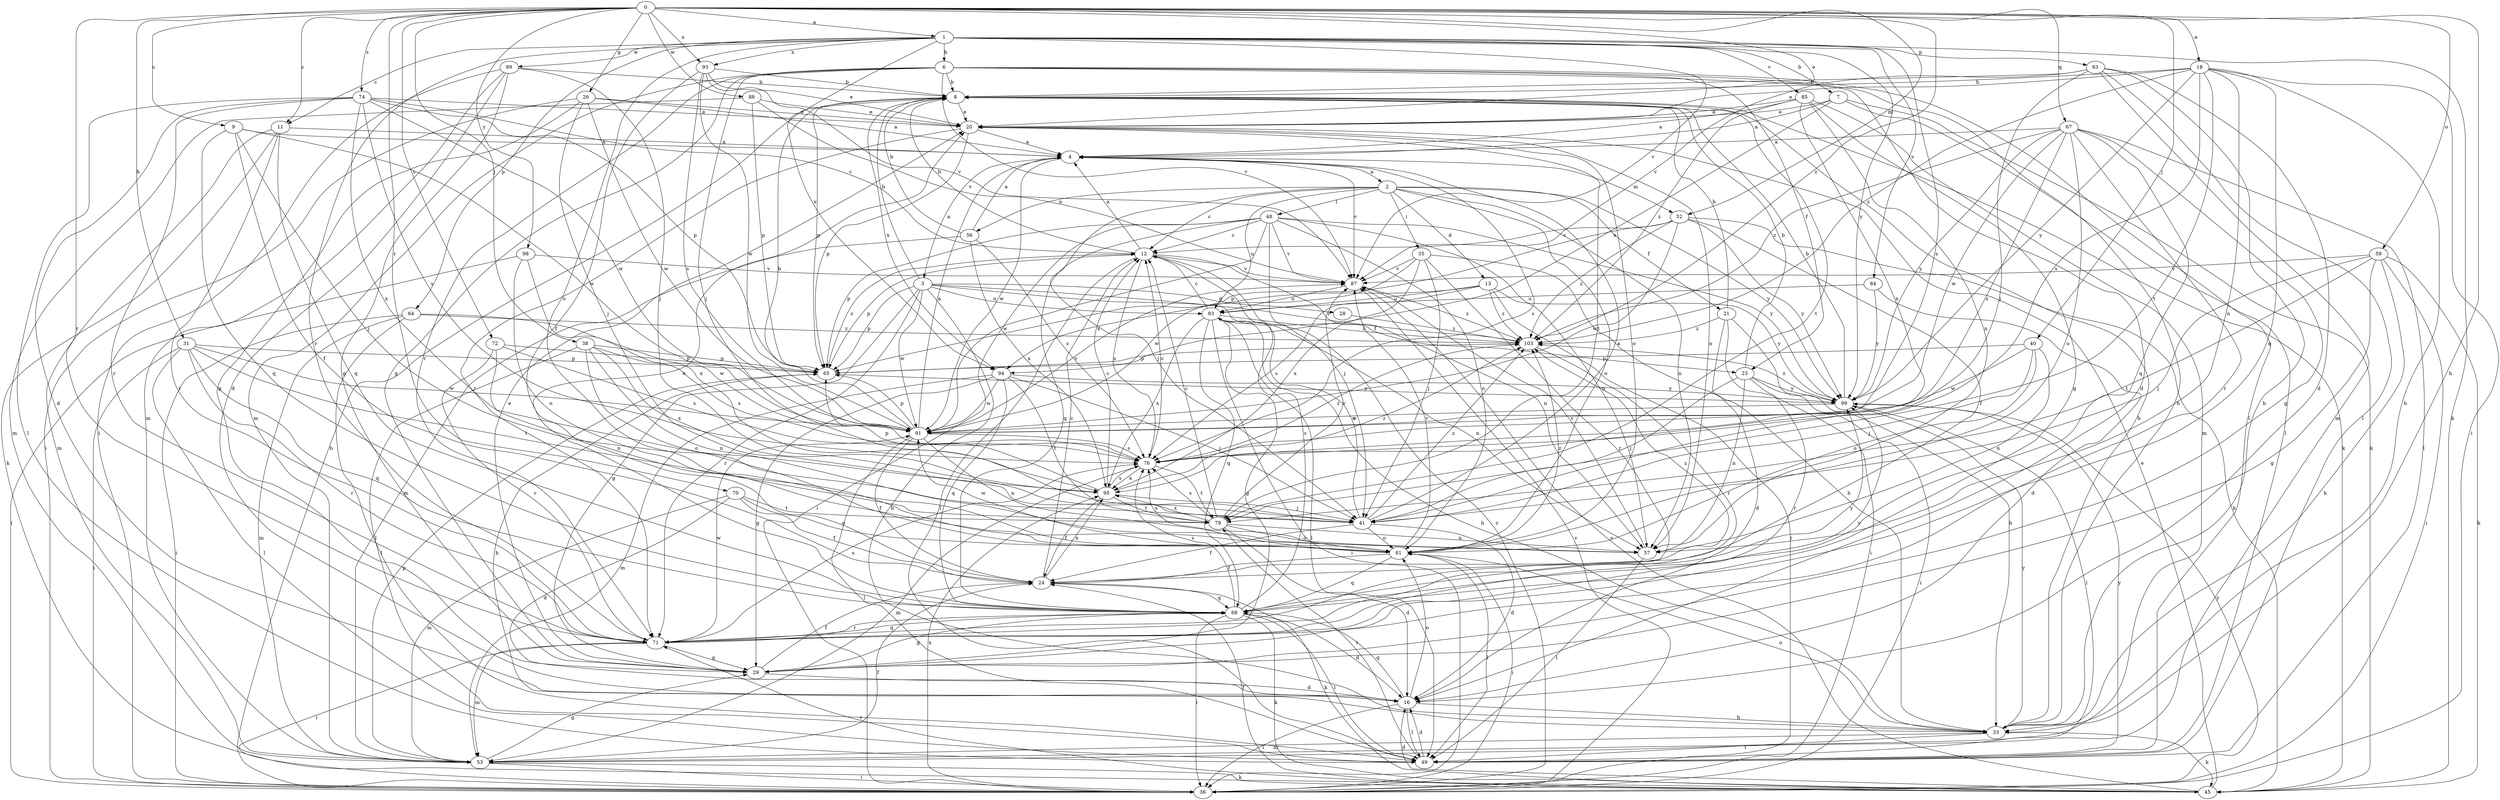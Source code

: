 strict digraph  {
0;
1;
2;
3;
4;
6;
7;
8;
9;
11;
12;
13;
16;
18;
20;
21;
23;
24;
26;
28;
29;
31;
33;
35;
36;
38;
40;
41;
45;
48;
49;
52;
53;
56;
57;
59;
61;
63;
64;
65;
67;
68;
70;
71;
72;
74;
76;
79;
83;
84;
85;
87;
88;
89;
91;
93;
94;
95;
98;
99;
103;
0 -> 1  [label=a];
0 -> 9  [label=c];
0 -> 11  [label=c];
0 -> 18  [label=e];
0 -> 20  [label=e];
0 -> 26  [label=g];
0 -> 31  [label=h];
0 -> 33  [label=h];
0 -> 38  [label=j];
0 -> 40  [label=j];
0 -> 52  [label=m];
0 -> 59  [label=o];
0 -> 67  [label=q];
0 -> 70  [label=r];
0 -> 71  [label=r];
0 -> 72  [label=s];
0 -> 74  [label=s];
0 -> 88  [label=w];
0 -> 93  [label=x];
0 -> 98  [label=y];
0 -> 103  [label=z];
1 -> 6  [label=b];
1 -> 7  [label=b];
1 -> 11  [label=c];
1 -> 45  [label=k];
1 -> 61  [label=o];
1 -> 63  [label=p];
1 -> 64  [label=p];
1 -> 71  [label=r];
1 -> 76  [label=s];
1 -> 84  [label=v];
1 -> 85  [label=v];
1 -> 87  [label=v];
1 -> 89  [label=w];
1 -> 93  [label=x];
1 -> 94  [label=x];
1 -> 99  [label=y];
2 -> 12  [label=c];
2 -> 13  [label=d];
2 -> 21  [label=f];
2 -> 35  [label=i];
2 -> 41  [label=j];
2 -> 48  [label=l];
2 -> 56  [label=n];
2 -> 57  [label=n];
2 -> 61  [label=o];
2 -> 83  [label=u];
2 -> 99  [label=y];
3 -> 8  [label=b];
3 -> 23  [label=f];
3 -> 28  [label=g];
3 -> 29  [label=g];
3 -> 33  [label=h];
3 -> 65  [label=p];
3 -> 71  [label=r];
3 -> 83  [label=u];
3 -> 91  [label=w];
3 -> 103  [label=z];
4 -> 2  [label=a];
4 -> 3  [label=a];
4 -> 52  [label=m];
4 -> 76  [label=s];
4 -> 87  [label=v];
4 -> 91  [label=w];
6 -> 8  [label=b];
6 -> 16  [label=d];
6 -> 23  [label=f];
6 -> 29  [label=g];
6 -> 33  [label=h];
6 -> 41  [label=j];
6 -> 49  [label=l];
6 -> 53  [label=m];
6 -> 71  [label=r];
6 -> 87  [label=v];
7 -> 4  [label=a];
7 -> 20  [label=e];
7 -> 45  [label=k];
7 -> 49  [label=l];
7 -> 94  [label=x];
8 -> 20  [label=e];
8 -> 45  [label=k];
8 -> 65  [label=p];
8 -> 79  [label=t];
8 -> 94  [label=x];
9 -> 4  [label=a];
9 -> 24  [label=f];
9 -> 41  [label=j];
9 -> 68  [label=q];
9 -> 91  [label=w];
11 -> 4  [label=a];
11 -> 45  [label=k];
11 -> 53  [label=m];
11 -> 68  [label=q];
11 -> 71  [label=r];
12 -> 4  [label=a];
12 -> 8  [label=b];
12 -> 49  [label=l];
12 -> 57  [label=n];
12 -> 65  [label=p];
12 -> 76  [label=s];
12 -> 87  [label=v];
13 -> 36  [label=i];
13 -> 76  [label=s];
13 -> 83  [label=u];
13 -> 94  [label=x];
13 -> 99  [label=y];
13 -> 103  [label=z];
16 -> 33  [label=h];
16 -> 36  [label=i];
16 -> 49  [label=l];
16 -> 61  [label=o];
16 -> 68  [label=q];
18 -> 8  [label=b];
18 -> 20  [label=e];
18 -> 33  [label=h];
18 -> 36  [label=i];
18 -> 57  [label=n];
18 -> 68  [label=q];
18 -> 76  [label=s];
18 -> 79  [label=t];
18 -> 99  [label=y];
18 -> 103  [label=z];
20 -> 4  [label=a];
20 -> 57  [label=n];
20 -> 61  [label=o];
20 -> 65  [label=p];
20 -> 71  [label=r];
20 -> 79  [label=t];
21 -> 8  [label=b];
21 -> 16  [label=d];
21 -> 33  [label=h];
21 -> 36  [label=i];
21 -> 103  [label=z];
23 -> 8  [label=b];
23 -> 36  [label=i];
23 -> 41  [label=j];
23 -> 57  [label=n];
23 -> 71  [label=r];
23 -> 99  [label=y];
24 -> 12  [label=c];
24 -> 45  [label=k];
24 -> 68  [label=q];
24 -> 95  [label=x];
24 -> 103  [label=z];
26 -> 4  [label=a];
26 -> 20  [label=e];
26 -> 29  [label=g];
26 -> 36  [label=i];
26 -> 41  [label=j];
26 -> 91  [label=w];
28 -> 103  [label=z];
29 -> 16  [label=d];
29 -> 20  [label=e];
29 -> 24  [label=f];
31 -> 36  [label=i];
31 -> 49  [label=l];
31 -> 65  [label=p];
31 -> 68  [label=q];
31 -> 71  [label=r];
31 -> 79  [label=t];
31 -> 91  [label=w];
33 -> 8  [label=b];
33 -> 45  [label=k];
33 -> 49  [label=l];
33 -> 53  [label=m];
33 -> 61  [label=o];
33 -> 99  [label=y];
35 -> 33  [label=h];
35 -> 41  [label=j];
35 -> 71  [label=r];
35 -> 87  [label=v];
35 -> 91  [label=w];
35 -> 95  [label=x];
36 -> 8  [label=b];
36 -> 12  [label=c];
36 -> 87  [label=v];
36 -> 95  [label=x];
36 -> 99  [label=y];
38 -> 49  [label=l];
38 -> 57  [label=n];
38 -> 61  [label=o];
38 -> 65  [label=p];
38 -> 76  [label=s];
38 -> 95  [label=x];
40 -> 41  [label=j];
40 -> 57  [label=n];
40 -> 61  [label=o];
40 -> 65  [label=p];
40 -> 91  [label=w];
41 -> 4  [label=a];
41 -> 16  [label=d];
41 -> 24  [label=f];
41 -> 61  [label=o];
41 -> 83  [label=u];
41 -> 103  [label=z];
45 -> 16  [label=d];
45 -> 20  [label=e];
45 -> 24  [label=f];
45 -> 71  [label=r];
45 -> 87  [label=v];
48 -> 12  [label=c];
48 -> 36  [label=i];
48 -> 41  [label=j];
48 -> 57  [label=n];
48 -> 61  [label=o];
48 -> 65  [label=p];
48 -> 68  [label=q];
48 -> 87  [label=v];
48 -> 91  [label=w];
48 -> 99  [label=y];
49 -> 16  [label=d];
49 -> 79  [label=t];
49 -> 99  [label=y];
52 -> 12  [label=c];
52 -> 24  [label=f];
52 -> 45  [label=k];
52 -> 65  [label=p];
52 -> 91  [label=w];
52 -> 99  [label=y];
52 -> 103  [label=z];
53 -> 24  [label=f];
53 -> 29  [label=g];
53 -> 36  [label=i];
53 -> 45  [label=k];
53 -> 65  [label=p];
56 -> 4  [label=a];
56 -> 8  [label=b];
56 -> 53  [label=m];
56 -> 76  [label=s];
56 -> 95  [label=x];
57 -> 49  [label=l];
57 -> 87  [label=v];
59 -> 29  [label=g];
59 -> 33  [label=h];
59 -> 36  [label=i];
59 -> 41  [label=j];
59 -> 45  [label=k];
59 -> 79  [label=t];
59 -> 87  [label=v];
61 -> 24  [label=f];
61 -> 36  [label=i];
61 -> 49  [label=l];
61 -> 68  [label=q];
61 -> 76  [label=s];
61 -> 87  [label=v];
61 -> 91  [label=w];
61 -> 103  [label=z];
63 -> 8  [label=b];
63 -> 16  [label=d];
63 -> 33  [label=h];
63 -> 41  [label=j];
63 -> 49  [label=l];
63 -> 53  [label=m];
63 -> 87  [label=v];
64 -> 36  [label=i];
64 -> 49  [label=l];
64 -> 53  [label=m];
64 -> 91  [label=w];
64 -> 103  [label=z];
65 -> 12  [label=c];
65 -> 33  [label=h];
65 -> 99  [label=y];
67 -> 4  [label=a];
67 -> 29  [label=g];
67 -> 49  [label=l];
67 -> 61  [label=o];
67 -> 68  [label=q];
67 -> 71  [label=r];
67 -> 76  [label=s];
67 -> 91  [label=w];
67 -> 99  [label=y];
67 -> 103  [label=z];
68 -> 12  [label=c];
68 -> 16  [label=d];
68 -> 20  [label=e];
68 -> 29  [label=g];
68 -> 36  [label=i];
68 -> 45  [label=k];
68 -> 49  [label=l];
68 -> 71  [label=r];
68 -> 76  [label=s];
68 -> 99  [label=y];
70 -> 16  [label=d];
70 -> 24  [label=f];
70 -> 53  [label=m];
70 -> 61  [label=o];
70 -> 79  [label=t];
71 -> 29  [label=g];
71 -> 36  [label=i];
71 -> 53  [label=m];
71 -> 68  [label=q];
71 -> 76  [label=s];
71 -> 91  [label=w];
71 -> 99  [label=y];
72 -> 57  [label=n];
72 -> 65  [label=p];
72 -> 71  [label=r];
72 -> 76  [label=s];
74 -> 12  [label=c];
74 -> 16  [label=d];
74 -> 20  [label=e];
74 -> 49  [label=l];
74 -> 65  [label=p];
74 -> 71  [label=r];
74 -> 76  [label=s];
74 -> 91  [label=w];
74 -> 95  [label=x];
76 -> 12  [label=c];
76 -> 53  [label=m];
76 -> 79  [label=t];
76 -> 95  [label=x];
76 -> 103  [label=z];
79 -> 12  [label=c];
79 -> 16  [label=d];
79 -> 57  [label=n];
79 -> 61  [label=o];
79 -> 76  [label=s];
79 -> 87  [label=v];
79 -> 95  [label=x];
83 -> 12  [label=c];
83 -> 29  [label=g];
83 -> 33  [label=h];
83 -> 36  [label=i];
83 -> 49  [label=l];
83 -> 57  [label=n];
83 -> 68  [label=q];
83 -> 95  [label=x];
83 -> 103  [label=z];
84 -> 16  [label=d];
84 -> 83  [label=u];
84 -> 99  [label=y];
85 -> 4  [label=a];
85 -> 20  [label=e];
85 -> 29  [label=g];
85 -> 53  [label=m];
85 -> 57  [label=n];
85 -> 95  [label=x];
85 -> 103  [label=z];
87 -> 83  [label=u];
87 -> 103  [label=z];
88 -> 20  [label=e];
88 -> 53  [label=m];
88 -> 65  [label=p];
88 -> 87  [label=v];
89 -> 8  [label=b];
89 -> 16  [label=d];
89 -> 29  [label=g];
89 -> 36  [label=i];
89 -> 41  [label=j];
89 -> 53  [label=m];
91 -> 4  [label=a];
91 -> 8  [label=b];
91 -> 24  [label=f];
91 -> 49  [label=l];
91 -> 57  [label=n];
91 -> 65  [label=p];
91 -> 76  [label=s];
91 -> 87  [label=v];
93 -> 8  [label=b];
93 -> 20  [label=e];
93 -> 24  [label=f];
93 -> 76  [label=s];
93 -> 87  [label=v];
93 -> 91  [label=w];
94 -> 29  [label=g];
94 -> 41  [label=j];
94 -> 53  [label=m];
94 -> 68  [label=q];
94 -> 79  [label=t];
94 -> 91  [label=w];
94 -> 99  [label=y];
95 -> 12  [label=c];
95 -> 24  [label=f];
95 -> 41  [label=j];
95 -> 65  [label=p];
95 -> 76  [label=s];
95 -> 79  [label=t];
95 -> 103  [label=z];
98 -> 36  [label=i];
98 -> 61  [label=o];
98 -> 87  [label=v];
98 -> 95  [label=x];
99 -> 8  [label=b];
99 -> 49  [label=l];
99 -> 91  [label=w];
99 -> 103  [label=z];
103 -> 65  [label=p];
103 -> 71  [label=r];
}
